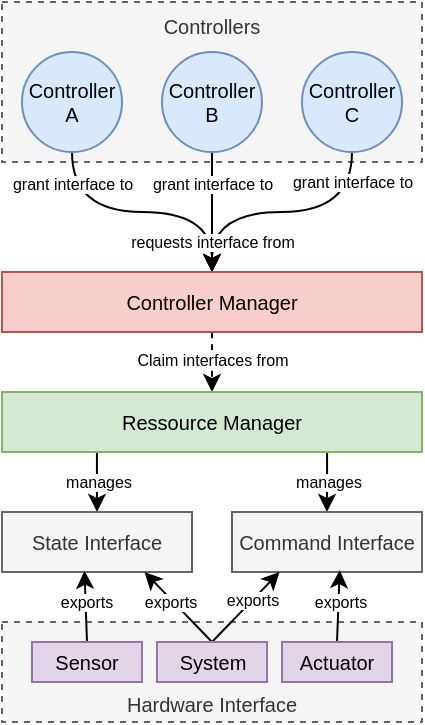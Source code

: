 <mxfile version="14.5.1" type="device"><diagram id="oFgbY9xwS-jIeuMo3HHG" name="Page-1"><mxGraphModel dx="771" dy="466" grid="1" gridSize="5" guides="1" tooltips="1" connect="1" arrows="1" fold="1" page="1" pageScale="1" pageWidth="827" pageHeight="1169" math="0" shadow="0"><root><mxCell id="0"/><mxCell id="1" parent="0"/><mxCell id="RzNwuPjvB_sJvL1Dyo32-1" value="Controllers" style="rounded=0;whiteSpace=wrap;html=1;verticalAlign=top;horizontal=1;fillColor=#f5f5f5;strokeColor=#666666;fontColor=#333333;dashed=1;fontSize=10;" parent="1" vertex="1"><mxGeometry x="255" y="75" width="210" height="80" as="geometry"/></mxCell><mxCell id="RzNwuPjvB_sJvL1Dyo32-9" style="edgeStyle=orthogonalEdgeStyle;rounded=0;orthogonalLoop=1;jettySize=auto;html=1;exitX=0.5;exitY=1;exitDx=0;exitDy=0;curved=1;" parent="1" source="RzNwuPjvB_sJvL1Dyo32-2" target="RzNwuPjvB_sJvL1Dyo32-5" edge="1"><mxGeometry relative="1" as="geometry"><Array as="points"><mxPoint x="290" y="180"/><mxPoint x="360" y="180"/></Array></mxGeometry></mxCell><mxCell id="RzNwuPjvB_sJvL1Dyo32-33" value="grant interface to" style="edgeLabel;html=1;align=center;verticalAlign=middle;resizable=0;points=[];fontSize=8;" parent="RzNwuPjvB_sJvL1Dyo32-9" vertex="1" connectable="0"><mxGeometry x="-0.86" relative="1" as="geometry"><mxPoint y="6.33" as="offset"/></mxGeometry></mxCell><mxCell id="RzNwuPjvB_sJvL1Dyo32-2" value="Controller A" style="ellipse;whiteSpace=wrap;html=1;aspect=fixed;fillColor=#dae8fc;strokeColor=#6c8ebf;fontSize=10;" parent="1" vertex="1"><mxGeometry x="265" y="100" width="50" height="50" as="geometry"/></mxCell><mxCell id="RzNwuPjvB_sJvL1Dyo32-10" style="edgeStyle=orthogonalEdgeStyle;rounded=0;orthogonalLoop=1;jettySize=auto;html=1;exitX=0.5;exitY=1;exitDx=0;exitDy=0;entryX=0.5;entryY=0;entryDx=0;entryDy=0;fontSize=9;" parent="1" source="RzNwuPjvB_sJvL1Dyo32-3" target="RzNwuPjvB_sJvL1Dyo32-5" edge="1"><mxGeometry relative="1" as="geometry"><mxPoint x="390.143" y="240" as="targetPoint"/><Array as="points"><mxPoint x="360" y="170"/><mxPoint x="360" y="170"/></Array></mxGeometry></mxCell><mxCell id="RzNwuPjvB_sJvL1Dyo32-34" value="grant interface to" style="edgeLabel;html=1;align=center;verticalAlign=middle;resizable=0;points=[];fontSize=8;" parent="RzNwuPjvB_sJvL1Dyo32-10" vertex="1" connectable="0"><mxGeometry x="-0.713" relative="1" as="geometry"><mxPoint y="7" as="offset"/></mxGeometry></mxCell><mxCell id="RzNwuPjvB_sJvL1Dyo32-3" value="Controller B" style="ellipse;whiteSpace=wrap;html=1;aspect=fixed;fillColor=#dae8fc;strokeColor=#6c8ebf;fontSize=10;" parent="1" vertex="1"><mxGeometry x="335" y="100" width="50" height="50" as="geometry"/></mxCell><mxCell id="RzNwuPjvB_sJvL1Dyo32-11" style="edgeStyle=orthogonalEdgeStyle;rounded=0;orthogonalLoop=1;jettySize=auto;html=1;exitX=0.5;exitY=1;exitDx=0;exitDy=0;entryX=0.5;entryY=0;entryDx=0;entryDy=0;curved=1;fontSize=9;" parent="1" source="RzNwuPjvB_sJvL1Dyo32-4" target="RzNwuPjvB_sJvL1Dyo32-5" edge="1"><mxGeometry relative="1" as="geometry"><mxPoint x="390" y="240" as="targetPoint"/><Array as="points"><mxPoint x="430" y="180"/><mxPoint x="360" y="180"/></Array></mxGeometry></mxCell><mxCell id="RzNwuPjvB_sJvL1Dyo32-32" value="requests interface from" style="edgeLabel;html=1;align=center;verticalAlign=middle;resizable=0;points=[];fontSize=8;" parent="RzNwuPjvB_sJvL1Dyo32-11" vertex="1" connectable="0"><mxGeometry x="0.814" y="1" relative="1" as="geometry"><mxPoint x="-1" y="-3.33" as="offset"/></mxGeometry></mxCell><mxCell id="RzNwuPjvB_sJvL1Dyo32-35" value="grant interface to" style="edgeLabel;html=1;align=center;verticalAlign=middle;resizable=0;points=[];fontSize=8;" parent="RzNwuPjvB_sJvL1Dyo32-11" vertex="1" connectable="0"><mxGeometry x="-0.889" y="-2" relative="1" as="geometry"><mxPoint x="2" y="8.0" as="offset"/></mxGeometry></mxCell><mxCell id="RzNwuPjvB_sJvL1Dyo32-4" value="Controller C" style="ellipse;whiteSpace=wrap;html=1;aspect=fixed;fillColor=#dae8fc;strokeColor=#6c8ebf;fontSize=10;" parent="1" vertex="1"><mxGeometry x="405" y="100" width="50" height="50" as="geometry"/></mxCell><mxCell id="RzNwuPjvB_sJvL1Dyo32-12" style="edgeStyle=orthogonalEdgeStyle;curved=1;rounded=0;orthogonalLoop=1;jettySize=auto;html=1;exitX=0.5;exitY=1;exitDx=0;exitDy=0;dashed=1;" parent="1" source="RzNwuPjvB_sJvL1Dyo32-5" target="RzNwuPjvB_sJvL1Dyo32-6" edge="1"><mxGeometry relative="1" as="geometry"/></mxCell><mxCell id="RzNwuPjvB_sJvL1Dyo32-13" value="Claim interfaces from" style="edgeLabel;html=1;align=center;verticalAlign=middle;resizable=0;points=[];fontSize=8;" parent="RzNwuPjvB_sJvL1Dyo32-12" vertex="1" connectable="0"><mxGeometry x="-0.28" relative="1" as="geometry"><mxPoint x="-0.01" y="-4" as="offset"/></mxGeometry></mxCell><mxCell id="RzNwuPjvB_sJvL1Dyo32-5" value="Controller Manager" style="rounded=0;whiteSpace=wrap;html=1;verticalAlign=middle;horizontal=1;fillColor=#f8cecc;strokeColor=#b85450;fontSize=10;" parent="1" vertex="1"><mxGeometry x="255" y="210" width="210" height="30" as="geometry"/></mxCell><mxCell id="RzNwuPjvB_sJvL1Dyo32-14" style="rounded=0;orthogonalLoop=1;jettySize=auto;html=1;exitX=0.226;exitY=1.002;exitDx=0;exitDy=0;entryX=0.5;entryY=0;entryDx=0;entryDy=0;fontSize=8;exitPerimeter=0;" parent="1" source="RzNwuPjvB_sJvL1Dyo32-6" target="RzNwuPjvB_sJvL1Dyo32-7" edge="1"><mxGeometry relative="1" as="geometry"/></mxCell><mxCell id="RzNwuPjvB_sJvL1Dyo32-17" value="manages" style="edgeLabel;html=1;align=center;verticalAlign=middle;resizable=0;points=[];fontSize=8;" parent="RzNwuPjvB_sJvL1Dyo32-14" vertex="1" connectable="0"><mxGeometry x="0.242" relative="1" as="geometry"><mxPoint x="0.02" y="-3.73" as="offset"/></mxGeometry></mxCell><mxCell id="RzNwuPjvB_sJvL1Dyo32-15" style="edgeStyle=none;rounded=0;orthogonalLoop=1;jettySize=auto;html=1;entryX=0.5;entryY=0;entryDx=0;entryDy=0;exitX=0.774;exitY=0.996;exitDx=0;exitDy=0;exitPerimeter=0;" parent="1" source="RzNwuPjvB_sJvL1Dyo32-6" target="RzNwuPjvB_sJvL1Dyo32-8" edge="1"><mxGeometry relative="1" as="geometry"><mxPoint x="418" y="301" as="sourcePoint"/></mxGeometry></mxCell><mxCell id="RzNwuPjvB_sJvL1Dyo32-16" value="manages" style="edgeLabel;html=1;align=center;verticalAlign=middle;resizable=0;points=[];fontSize=8;" parent="RzNwuPjvB_sJvL1Dyo32-15" vertex="1" connectable="0"><mxGeometry x="0.2" y="-1" relative="1" as="geometry"><mxPoint x="0.98" y="-2.88" as="offset"/></mxGeometry></mxCell><mxCell id="RzNwuPjvB_sJvL1Dyo32-6" value="Ressource Manager" style="rounded=0;whiteSpace=wrap;html=1;verticalAlign=middle;horizontal=1;fillColor=#d5e8d4;strokeColor=#82b366;fontSize=10;" parent="1" vertex="1"><mxGeometry x="255" y="270" width="210" height="30" as="geometry"/></mxCell><mxCell id="RzNwuPjvB_sJvL1Dyo32-7" value="State Interface" style="rounded=0;whiteSpace=wrap;html=1;verticalAlign=middle;horizontal=1;fillColor=#f5f5f5;strokeColor=#666666;fontColor=#333333;fontSize=10;" parent="1" vertex="1"><mxGeometry x="255" y="330" width="95" height="30" as="geometry"/></mxCell><mxCell id="RzNwuPjvB_sJvL1Dyo32-8" value="Command Interface" style="rounded=0;whiteSpace=wrap;html=1;verticalAlign=middle;horizontal=1;fillColor=#f5f5f5;strokeColor=#666666;fontColor=#333333;fontSize=10;" parent="1" vertex="1"><mxGeometry x="370" y="330" width="95" height="30" as="geometry"/></mxCell><mxCell id="RzNwuPjvB_sJvL1Dyo32-18" value="Hardware Interface" style="rounded=0;whiteSpace=wrap;html=1;verticalAlign=bottom;horizontal=1;fillColor=#f5f5f5;strokeColor=#666666;fontColor=#333333;dashed=1;fontSize=10;" parent="1" vertex="1"><mxGeometry x="255" y="385" width="210" height="50" as="geometry"/></mxCell><mxCell id="RzNwuPjvB_sJvL1Dyo32-23" style="edgeStyle=none;rounded=0;orthogonalLoop=1;jettySize=auto;html=1;exitX=0.5;exitY=0;exitDx=0;exitDy=0;entryX=0.75;entryY=1;entryDx=0;entryDy=0;" parent="1" source="RzNwuPjvB_sJvL1Dyo32-19" target="RzNwuPjvB_sJvL1Dyo32-7" edge="1"><mxGeometry relative="1" as="geometry"/></mxCell><mxCell id="RzNwuPjvB_sJvL1Dyo32-30" value="exports" style="edgeLabel;html=1;align=center;verticalAlign=middle;resizable=0;points=[];fontSize=8;" parent="RzNwuPjvB_sJvL1Dyo32-23" vertex="1" connectable="0"><mxGeometry x="0.28" relative="1" as="geometry"><mxPoint y="2" as="offset"/></mxGeometry></mxCell><mxCell id="RzNwuPjvB_sJvL1Dyo32-24" style="rounded=0;orthogonalLoop=1;jettySize=auto;html=1;exitX=0.5;exitY=0;exitDx=0;exitDy=0;entryX=0.25;entryY=1;entryDx=0;entryDy=0;" parent="1" source="RzNwuPjvB_sJvL1Dyo32-19" target="RzNwuPjvB_sJvL1Dyo32-8" edge="1"><mxGeometry relative="1" as="geometry"/></mxCell><mxCell id="RzNwuPjvB_sJvL1Dyo32-31" value="exports" style="edgeLabel;html=1;align=center;verticalAlign=middle;resizable=0;points=[];fontSize=8;" parent="RzNwuPjvB_sJvL1Dyo32-24" vertex="1" connectable="0"><mxGeometry x="0.156" relative="1" as="geometry"><mxPoint y="-1.09" as="offset"/></mxGeometry></mxCell><mxCell id="RzNwuPjvB_sJvL1Dyo32-19" value="System" style="rounded=0;whiteSpace=wrap;html=1;fillColor=#e1d5e7;strokeColor=#9673a6;fontSize=10;" parent="1" vertex="1"><mxGeometry x="332.5" y="395" width="55" height="20" as="geometry"/></mxCell><mxCell id="RzNwuPjvB_sJvL1Dyo32-25" style="edgeStyle=none;rounded=0;orthogonalLoop=1;jettySize=auto;html=1;exitX=0.5;exitY=0;exitDx=0;exitDy=0;entryX=0.567;entryY=0.97;entryDx=0;entryDy=0;entryPerimeter=0;" parent="1" source="RzNwuPjvB_sJvL1Dyo32-20" target="RzNwuPjvB_sJvL1Dyo32-8" edge="1"><mxGeometry relative="1" as="geometry"/></mxCell><mxCell id="RzNwuPjvB_sJvL1Dyo32-28" value="exports" style="edgeLabel;html=1;align=center;verticalAlign=middle;resizable=0;points=[];fontSize=8;" parent="RzNwuPjvB_sJvL1Dyo32-25" vertex="1" connectable="0"><mxGeometry x="0.336" relative="1" as="geometry"><mxPoint x="-0.14" y="3.95" as="offset"/></mxGeometry></mxCell><mxCell id="RzNwuPjvB_sJvL1Dyo32-20" value="Actuator" style="rounded=0;whiteSpace=wrap;html=1;fillColor=#e1d5e7;strokeColor=#9673a6;fontSize=10;" parent="1" vertex="1"><mxGeometry x="395" y="395" width="55" height="20" as="geometry"/></mxCell><mxCell id="RzNwuPjvB_sJvL1Dyo32-22" style="edgeStyle=none;rounded=0;orthogonalLoop=1;jettySize=auto;html=1;exitX=0.5;exitY=0;exitDx=0;exitDy=0;entryX=0.434;entryY=0.98;entryDx=0;entryDy=0;entryPerimeter=0;" parent="1" source="RzNwuPjvB_sJvL1Dyo32-21" target="RzNwuPjvB_sJvL1Dyo32-7" edge="1"><mxGeometry relative="1" as="geometry"/></mxCell><mxCell id="RzNwuPjvB_sJvL1Dyo32-29" value="exports" style="edgeLabel;html=1;align=center;verticalAlign=middle;resizable=0;points=[];fontSize=8;" parent="RzNwuPjvB_sJvL1Dyo32-22" vertex="1" connectable="0"><mxGeometry x="0.241" relative="1" as="geometry"><mxPoint x="0.06" y="1.4" as="offset"/></mxGeometry></mxCell><mxCell id="RzNwuPjvB_sJvL1Dyo32-21" value="Sensor" style="rounded=0;whiteSpace=wrap;html=1;fillColor=#e1d5e7;strokeColor=#9673a6;fontSize=10;" parent="1" vertex="1"><mxGeometry x="270" y="395" width="55" height="20" as="geometry"/></mxCell></root></mxGraphModel></diagram></mxfile>